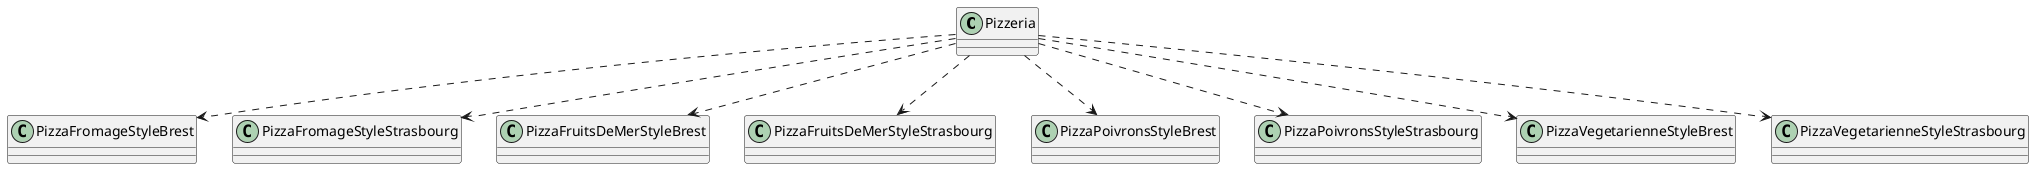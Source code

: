 @startuml

' definitions
' -----------

Pizzeria  ..>  PizzaFromageStyleBrest
Pizzeria  ..>  PizzaFromageStyleStrasbourg
Pizzeria  ..>  PizzaFruitsDeMerStyleBrest
Pizzeria  ..>  PizzaFruitsDeMerStyleStrasbourg
Pizzeria  ..>  PizzaPoivronsStyleBrest
Pizzeria  ..>  PizzaPoivronsStyleStrasbourg
Pizzeria  ..>  PizzaVegetarienneStyleBrest
Pizzeria  ..>  PizzaVegetarienneStyleStrasbourg

@enduml
